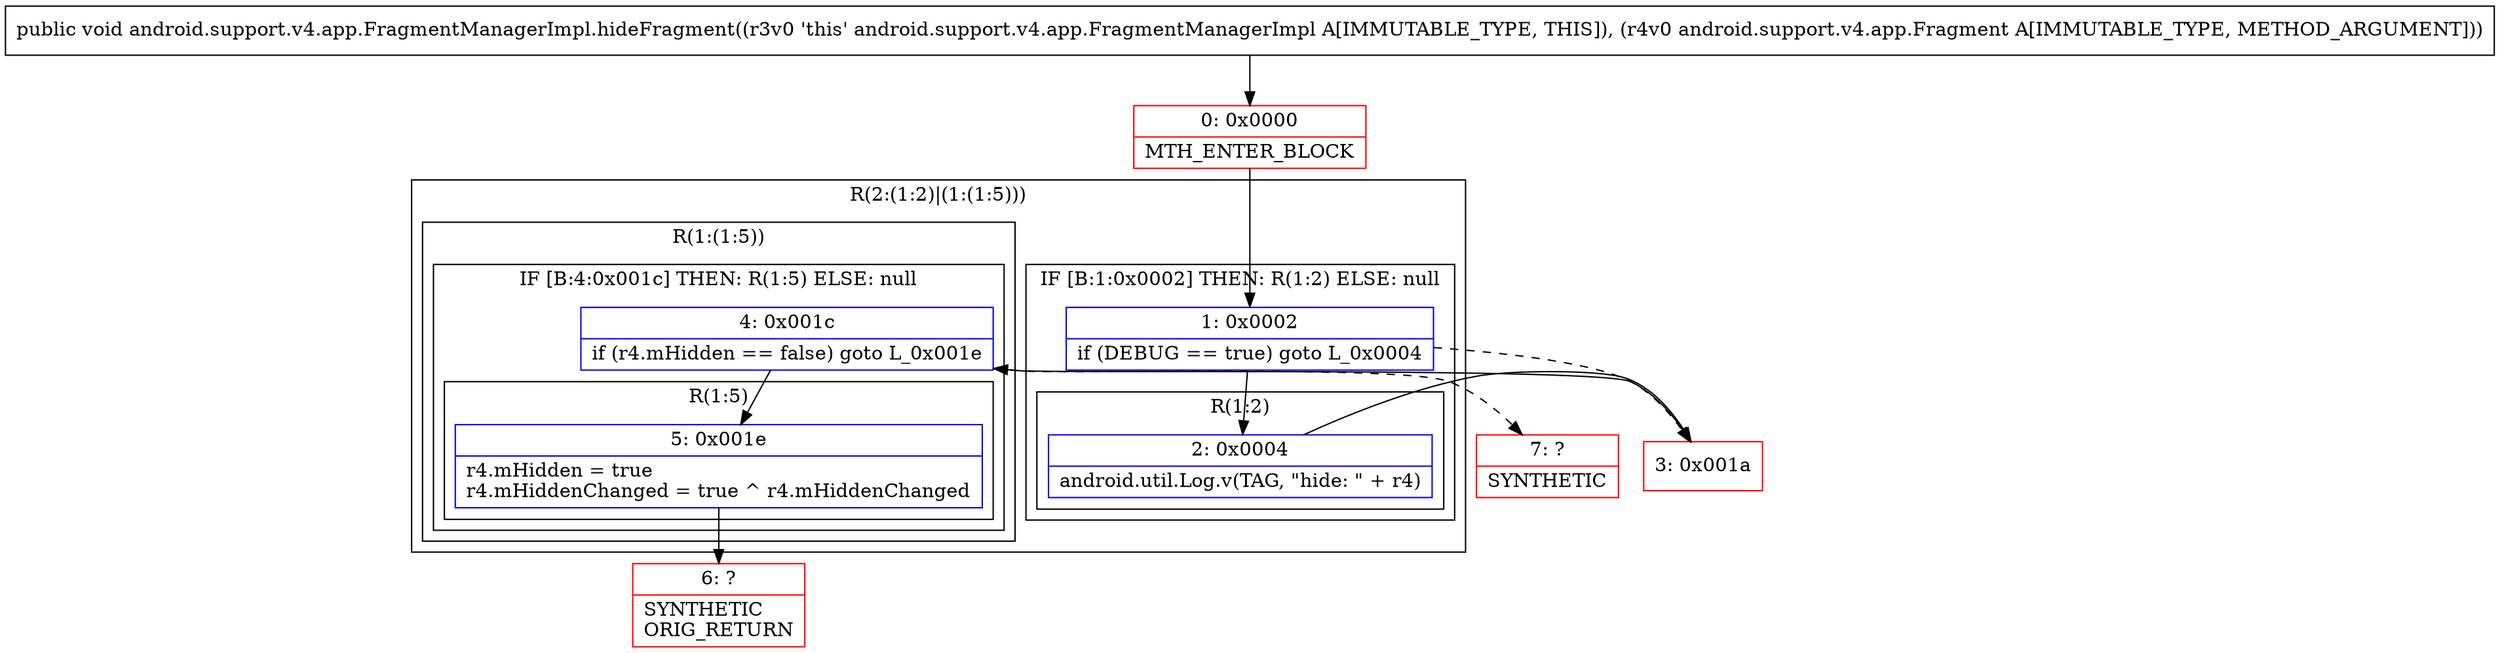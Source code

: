 digraph "CFG forandroid.support.v4.app.FragmentManagerImpl.hideFragment(Landroid\/support\/v4\/app\/Fragment;)V" {
subgraph cluster_Region_551738860 {
label = "R(2:(1:2)|(1:(1:5)))";
node [shape=record,color=blue];
subgraph cluster_IfRegion_40435902 {
label = "IF [B:1:0x0002] THEN: R(1:2) ELSE: null";
node [shape=record,color=blue];
Node_1 [shape=record,label="{1\:\ 0x0002|if (DEBUG == true) goto L_0x0004\l}"];
subgraph cluster_Region_830507666 {
label = "R(1:2)";
node [shape=record,color=blue];
Node_2 [shape=record,label="{2\:\ 0x0004|android.util.Log.v(TAG, \"hide: \" + r4)\l}"];
}
}
subgraph cluster_Region_770013785 {
label = "R(1:(1:5))";
node [shape=record,color=blue];
subgraph cluster_IfRegion_467591092 {
label = "IF [B:4:0x001c] THEN: R(1:5) ELSE: null";
node [shape=record,color=blue];
Node_4 [shape=record,label="{4\:\ 0x001c|if (r4.mHidden == false) goto L_0x001e\l}"];
subgraph cluster_Region_1366839425 {
label = "R(1:5)";
node [shape=record,color=blue];
Node_5 [shape=record,label="{5\:\ 0x001e|r4.mHidden = true\lr4.mHiddenChanged = true ^ r4.mHiddenChanged\l}"];
}
}
}
}
Node_0 [shape=record,color=red,label="{0\:\ 0x0000|MTH_ENTER_BLOCK\l}"];
Node_3 [shape=record,color=red,label="{3\:\ 0x001a}"];
Node_6 [shape=record,color=red,label="{6\:\ ?|SYNTHETIC\lORIG_RETURN\l}"];
Node_7 [shape=record,color=red,label="{7\:\ ?|SYNTHETIC\l}"];
MethodNode[shape=record,label="{public void android.support.v4.app.FragmentManagerImpl.hideFragment((r3v0 'this' android.support.v4.app.FragmentManagerImpl A[IMMUTABLE_TYPE, THIS]), (r4v0 android.support.v4.app.Fragment A[IMMUTABLE_TYPE, METHOD_ARGUMENT])) }"];
MethodNode -> Node_0;
Node_1 -> Node_2;
Node_1 -> Node_3[style=dashed];
Node_2 -> Node_3;
Node_4 -> Node_5;
Node_4 -> Node_7[style=dashed];
Node_5 -> Node_6;
Node_0 -> Node_1;
Node_3 -> Node_4;
}


